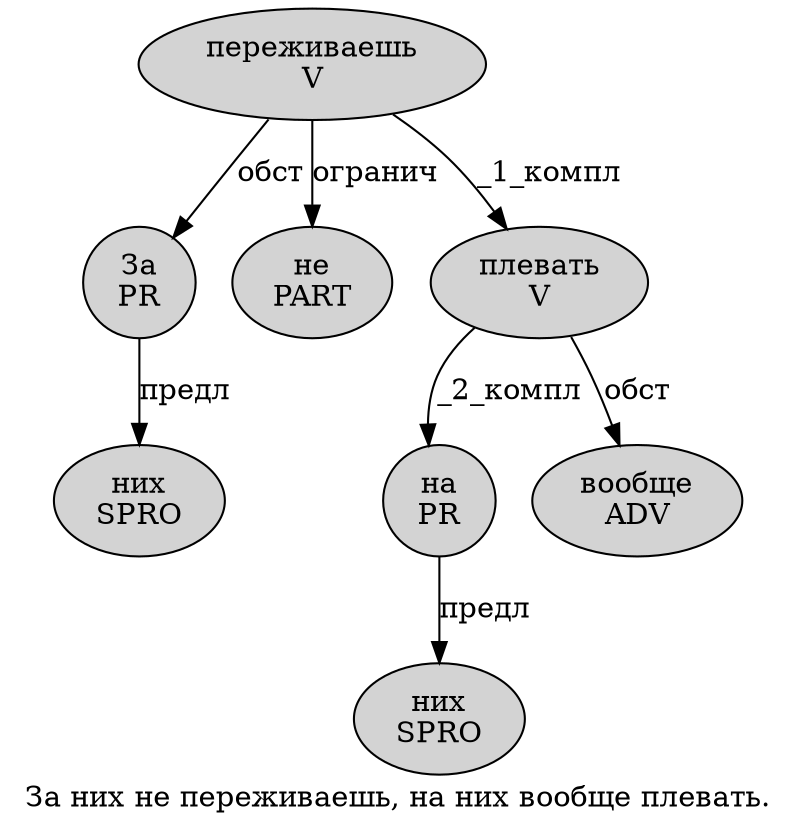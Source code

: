 digraph SENTENCE_4644 {
	graph [label="За них не переживаешь, на них вообще плевать."]
	node [style=filled]
		0 [label="За
PR" color="" fillcolor=lightgray penwidth=1 shape=ellipse]
		1 [label="них
SPRO" color="" fillcolor=lightgray penwidth=1 shape=ellipse]
		2 [label="не
PART" color="" fillcolor=lightgray penwidth=1 shape=ellipse]
		3 [label="переживаешь
V" color="" fillcolor=lightgray penwidth=1 shape=ellipse]
		5 [label="на
PR" color="" fillcolor=lightgray penwidth=1 shape=ellipse]
		6 [label="них
SPRO" color="" fillcolor=lightgray penwidth=1 shape=ellipse]
		7 [label="вообще
ADV" color="" fillcolor=lightgray penwidth=1 shape=ellipse]
		8 [label="плевать
V" color="" fillcolor=lightgray penwidth=1 shape=ellipse]
			5 -> 6 [label="предл"]
			8 -> 5 [label="_2_компл"]
			8 -> 7 [label="обст"]
			0 -> 1 [label="предл"]
			3 -> 0 [label="обст"]
			3 -> 2 [label="огранич"]
			3 -> 8 [label="_1_компл"]
}